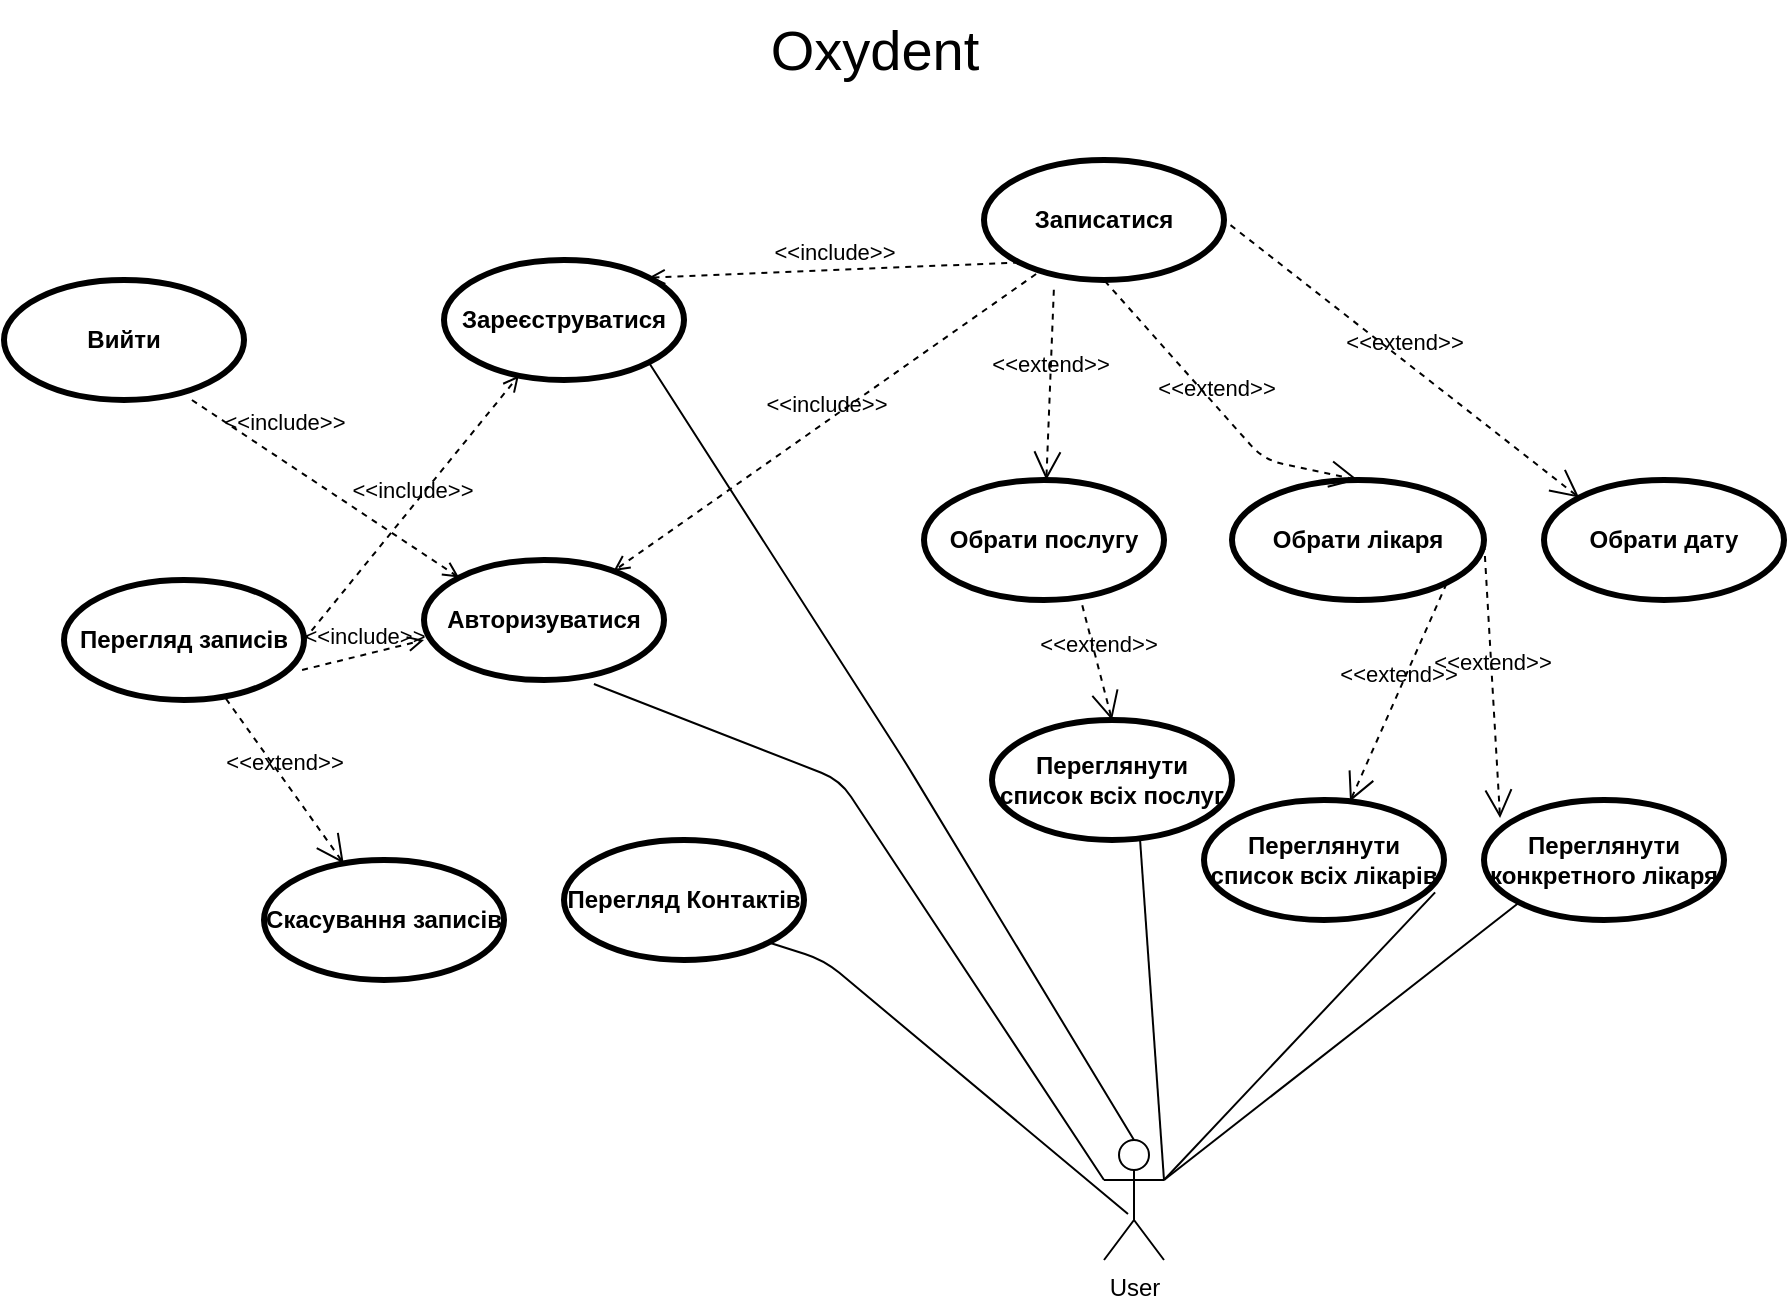 <mxfile version="21.1.8" type="device">
  <diagram id="O5hPFD20txAH4TE5rBMz" name="Page-1">
    <mxGraphModel dx="2261" dy="1961" grid="1" gridSize="10" guides="1" tooltips="1" connect="1" arrows="1" fold="1" page="1" pageScale="1" pageWidth="827" pageHeight="1169" math="0" shadow="0">
      <root>
        <mxCell id="0" />
        <mxCell id="1" parent="0" />
        <mxCell id="Wwt4TTFPboTHNL5r-vn5-5" value="User" style="shape=umlActor;html=1;verticalLabelPosition=bottom;verticalAlign=top;align=center;" parent="1" vertex="1">
          <mxGeometry x="370" y="330" width="30" height="60" as="geometry" />
        </mxCell>
        <mxCell id="Wwt4TTFPboTHNL5r-vn5-7" value="Скасування записів" style="shape=ellipse;html=1;strokeWidth=3;fontStyle=1;whiteSpace=wrap;align=center;perimeter=ellipsePerimeter;" parent="1" vertex="1">
          <mxGeometry x="-50" y="190" width="120" height="60" as="geometry" />
        </mxCell>
        <mxCell id="Wwt4TTFPboTHNL5r-vn5-8" value="Обрати лікаря" style="shape=ellipse;html=1;strokeWidth=3;fontStyle=1;whiteSpace=wrap;align=center;perimeter=ellipsePerimeter;" parent="1" vertex="1">
          <mxGeometry x="434" width="126" height="60" as="geometry" />
        </mxCell>
        <mxCell id="Wwt4TTFPboTHNL5r-vn5-9" value="Зареєструватися" style="shape=ellipse;html=1;strokeWidth=3;fontStyle=1;whiteSpace=wrap;align=center;perimeter=ellipsePerimeter;" parent="1" vertex="1">
          <mxGeometry x="40" y="-110" width="120" height="60" as="geometry" />
        </mxCell>
        <mxCell id="Wwt4TTFPboTHNL5r-vn5-11" value="Переглянути список всіх лікарів" style="shape=ellipse;html=1;strokeWidth=3;fontStyle=1;whiteSpace=wrap;align=center;perimeter=ellipsePerimeter;" parent="1" vertex="1">
          <mxGeometry x="420" y="160" width="120" height="60" as="geometry" />
        </mxCell>
        <mxCell id="Wwt4TTFPboTHNL5r-vn5-12" value="" style="edgeStyle=none;html=1;endArrow=none;verticalAlign=bottom;exitX=1;exitY=0.333;exitDx=0;exitDy=0;exitPerimeter=0;entryX=0.963;entryY=0.77;entryDx=0;entryDy=0;entryPerimeter=0;" parent="1" source="Wwt4TTFPboTHNL5r-vn5-5" target="Wwt4TTFPboTHNL5r-vn5-11" edge="1">
          <mxGeometry width="160" relative="1" as="geometry">
            <mxPoint x="330" y="280" as="sourcePoint" />
            <mxPoint x="490" y="280" as="targetPoint" />
          </mxGeometry>
        </mxCell>
        <mxCell id="Wwt4TTFPboTHNL5r-vn5-14" value="" style="edgeStyle=none;html=1;endArrow=none;verticalAlign=bottom;entryX=1;entryY=1;entryDx=0;entryDy=0;exitX=0.5;exitY=0;exitDx=0;exitDy=0;exitPerimeter=0;" parent="1" target="Wwt4TTFPboTHNL5r-vn5-9" edge="1" source="Wwt4TTFPboTHNL5r-vn5-5">
          <mxGeometry width="160" relative="1" as="geometry">
            <mxPoint x="414" y="280" as="sourcePoint" />
            <mxPoint x="425.56" y="216.2" as="targetPoint" />
            <Array as="points">
              <mxPoint x="270" y="140" />
            </Array>
          </mxGeometry>
        </mxCell>
        <mxCell id="Wwt4TTFPboTHNL5r-vn5-17" value="&lt;font style=&quot;font-size: 28px;&quot;&gt;Oxydent&lt;/font&gt;" style="text;html=1;align=center;verticalAlign=middle;resizable=0;points=[];autosize=1;strokeColor=none;strokeWidth=1;" parent="1" vertex="1">
          <mxGeometry x="190" y="-240" width="130" height="50" as="geometry" />
        </mxCell>
        <mxCell id="Wwt4TTFPboTHNL5r-vn5-18" value="Перегляд записів" style="shape=ellipse;html=1;strokeWidth=3;fontStyle=1;whiteSpace=wrap;align=center;perimeter=ellipsePerimeter;" parent="1" vertex="1">
          <mxGeometry x="-150" y="50" width="120" height="60" as="geometry" />
        </mxCell>
        <mxCell id="Wwt4TTFPboTHNL5r-vn5-21" value="Записатися" style="shape=ellipse;html=1;strokeWidth=3;fontStyle=1;whiteSpace=wrap;align=center;perimeter=ellipsePerimeter;" parent="1" vertex="1">
          <mxGeometry x="310" y="-160" width="120" height="60" as="geometry" />
        </mxCell>
        <mxCell id="Wwt4TTFPboTHNL5r-vn5-22" value="&amp;lt;&amp;lt;include&amp;gt;&amp;gt;" style="edgeStyle=none;html=1;endArrow=open;verticalAlign=bottom;dashed=1;labelBackgroundColor=none;exitX=1;exitY=0.5;exitDx=0;exitDy=0;" parent="1" source="Wwt4TTFPboTHNL5r-vn5-18" target="Wwt4TTFPboTHNL5r-vn5-9" edge="1">
          <mxGeometry width="160" relative="1" as="geometry">
            <mxPoint x="330" y="130" as="sourcePoint" />
            <mxPoint x="490" y="130" as="targetPoint" />
          </mxGeometry>
        </mxCell>
        <mxCell id="Wwt4TTFPboTHNL5r-vn5-23" value="&amp;lt;&amp;lt;include&amp;gt;&amp;gt;" style="edgeStyle=none;html=1;endArrow=open;verticalAlign=bottom;dashed=1;labelBackgroundColor=none;exitX=0;exitY=1;exitDx=0;exitDy=0;entryX=1;entryY=0;entryDx=0;entryDy=0;" parent="1" source="Wwt4TTFPboTHNL5r-vn5-21" target="Wwt4TTFPboTHNL5r-vn5-9" edge="1">
          <mxGeometry width="160" relative="1" as="geometry">
            <mxPoint x="110" y="80" as="sourcePoint" />
            <mxPoint x="160.968" y="84.633" as="targetPoint" />
          </mxGeometry>
        </mxCell>
        <mxCell id="Wwt4TTFPboTHNL5r-vn5-24" value="&amp;lt;&amp;lt;extend&amp;gt;&amp;gt;" style="edgeStyle=none;html=1;startArrow=open;endArrow=none;startSize=12;verticalAlign=bottom;dashed=1;labelBackgroundColor=none;exitX=0.5;exitY=0;exitDx=0;exitDy=0;entryX=0.5;entryY=1;entryDx=0;entryDy=0;" parent="1" source="Wwt4TTFPboTHNL5r-vn5-8" target="Wwt4TTFPboTHNL5r-vn5-21" edge="1">
          <mxGeometry width="160" relative="1" as="geometry">
            <mxPoint x="330" y="130" as="sourcePoint" />
            <mxPoint x="490" y="130" as="targetPoint" />
            <Array as="points">
              <mxPoint x="450" y="-10" />
            </Array>
          </mxGeometry>
        </mxCell>
        <mxCell id="Wwt4TTFPboTHNL5r-vn5-27" value="&amp;lt;&amp;lt;extend&amp;gt;&amp;gt;" style="edgeStyle=none;html=1;startArrow=open;endArrow=none;startSize=12;verticalAlign=bottom;dashed=1;labelBackgroundColor=none;entryX=1;entryY=1;entryDx=0;entryDy=0;" parent="1" source="Wwt4TTFPboTHNL5r-vn5-11" target="Wwt4TTFPboTHNL5r-vn5-8" edge="1">
          <mxGeometry x="-0.009" width="160" relative="1" as="geometry">
            <mxPoint x="513" y="100" as="sourcePoint" />
            <mxPoint x="489" y="30" as="targetPoint" />
            <mxPoint as="offset" />
          </mxGeometry>
        </mxCell>
        <mxCell id="Wwt4TTFPboTHNL5r-vn5-30" value="&amp;lt;&amp;lt;extend&amp;gt;&amp;gt;" style="edgeStyle=none;html=1;startArrow=open;endArrow=none;startSize=12;verticalAlign=bottom;dashed=1;labelBackgroundColor=none;" parent="1" source="Wwt4TTFPboTHNL5r-vn5-7" target="Wwt4TTFPboTHNL5r-vn5-18" edge="1">
          <mxGeometry width="160" relative="1" as="geometry">
            <mxPoint x="70" y="150" as="sourcePoint" />
            <mxPoint x="158.56" y="195.98" as="targetPoint" />
          </mxGeometry>
        </mxCell>
        <mxCell id="Wwt4TTFPboTHNL5r-vn5-31" value="Обрати послугу" style="shape=ellipse;html=1;strokeWidth=3;fontStyle=1;whiteSpace=wrap;align=center;perimeter=ellipsePerimeter;" parent="1" vertex="1">
          <mxGeometry x="280" width="120" height="60" as="geometry" />
        </mxCell>
        <mxCell id="Wwt4TTFPboTHNL5r-vn5-34" value="&amp;lt;&amp;lt;extend&amp;gt;&amp;gt;" style="edgeStyle=none;html=1;startArrow=open;endArrow=none;startSize=12;verticalAlign=bottom;dashed=1;labelBackgroundColor=none;entryX=0.292;entryY=1.033;entryDx=0;entryDy=0;entryPerimeter=0;" parent="1" source="Wwt4TTFPboTHNL5r-vn5-31" target="Wwt4TTFPboTHNL5r-vn5-21" edge="1">
          <mxGeometry width="160" relative="1" as="geometry">
            <mxPoint x="324.83" y="185.613" as="sourcePoint" />
            <mxPoint x="420" y="114.39" as="targetPoint" />
          </mxGeometry>
        </mxCell>
        <mxCell id="lK-obROZZka2F82c3-Fl-15" value="&amp;lt;&amp;lt;extend&amp;gt;&amp;gt;" style="edgeStyle=none;html=1;startArrow=open;endArrow=none;startSize=12;verticalAlign=bottom;dashed=1;labelBackgroundColor=none;entryX=1;entryY=0.5;entryDx=0;entryDy=0;exitX=0.067;exitY=0.15;exitDx=0;exitDy=0;exitPerimeter=0;" edge="1" parent="1" source="lK-obROZZka2F82c3-Fl-16" target="Wwt4TTFPboTHNL5r-vn5-8">
          <mxGeometry x="-0.009" width="160" relative="1" as="geometry">
            <mxPoint x="590" y="170" as="sourcePoint" />
            <mxPoint x="592" y="70" as="targetPoint" />
            <mxPoint as="offset" />
          </mxGeometry>
        </mxCell>
        <mxCell id="lK-obROZZka2F82c3-Fl-16" value="Переглянути конкретного лікаря" style="shape=ellipse;html=1;strokeWidth=3;fontStyle=1;whiteSpace=wrap;align=center;perimeter=ellipsePerimeter;" vertex="1" parent="1">
          <mxGeometry x="560" y="160" width="120" height="60" as="geometry" />
        </mxCell>
        <mxCell id="lK-obROZZka2F82c3-Fl-17" value="&amp;lt;&amp;lt;extend&amp;gt;&amp;gt;" style="edgeStyle=none;html=1;startArrow=open;endArrow=none;startSize=12;verticalAlign=bottom;dashed=1;labelBackgroundColor=none;entryX=1;entryY=0.5;entryDx=0;entryDy=0;exitX=0;exitY=0;exitDx=0;exitDy=0;" edge="1" parent="1" source="lK-obROZZka2F82c3-Fl-18" target="Wwt4TTFPboTHNL5r-vn5-21">
          <mxGeometry x="-0.009" width="160" relative="1" as="geometry">
            <mxPoint x="650" y="110" as="sourcePoint" />
            <mxPoint x="570" y="70" as="targetPoint" />
            <mxPoint as="offset" />
          </mxGeometry>
        </mxCell>
        <mxCell id="lK-obROZZka2F82c3-Fl-18" value="Обрати дату" style="shape=ellipse;html=1;strokeWidth=3;fontStyle=1;whiteSpace=wrap;align=center;perimeter=ellipsePerimeter;" vertex="1" parent="1">
          <mxGeometry x="590" width="120" height="60" as="geometry" />
        </mxCell>
        <mxCell id="lK-obROZZka2F82c3-Fl-19" value="" style="edgeStyle=none;html=1;endArrow=none;verticalAlign=bottom;exitX=1;exitY=0.333;exitDx=0;exitDy=0;exitPerimeter=0;entryX=0;entryY=1;entryDx=0;entryDy=0;" edge="1" parent="1" source="Wwt4TTFPboTHNL5r-vn5-5" target="lK-obROZZka2F82c3-Fl-16">
          <mxGeometry width="160" relative="1" as="geometry">
            <mxPoint x="454" y="290" as="sourcePoint" />
            <mxPoint x="546" y="216" as="targetPoint" />
          </mxGeometry>
        </mxCell>
        <mxCell id="lK-obROZZka2F82c3-Fl-20" value="&amp;lt;&amp;lt;extend&amp;gt;&amp;gt;" style="edgeStyle=none;html=1;startArrow=open;endArrow=none;startSize=12;verticalAlign=bottom;dashed=1;labelBackgroundColor=none;entryX=0.658;entryY=1.033;entryDx=0;entryDy=0;entryPerimeter=0;exitX=0.5;exitY=0;exitDx=0;exitDy=0;" edge="1" parent="1" source="lK-obROZZka2F82c3-Fl-21" target="Wwt4TTFPboTHNL5r-vn5-31">
          <mxGeometry x="-0.009" width="160" relative="1" as="geometry">
            <mxPoint x="370" y="120" as="sourcePoint" />
            <mxPoint x="552" y="61" as="targetPoint" />
            <mxPoint as="offset" />
          </mxGeometry>
        </mxCell>
        <mxCell id="lK-obROZZka2F82c3-Fl-21" value="Переглянути список всіх послуг" style="shape=ellipse;html=1;strokeWidth=3;fontStyle=1;whiteSpace=wrap;align=center;perimeter=ellipsePerimeter;" vertex="1" parent="1">
          <mxGeometry x="314" y="120" width="120" height="60" as="geometry" />
        </mxCell>
        <mxCell id="lK-obROZZka2F82c3-Fl-22" value="" style="edgeStyle=none;html=1;endArrow=none;verticalAlign=bottom;exitX=0;exitY=0.333;exitDx=0;exitDy=0;exitPerimeter=0;entryX=0.708;entryY=1.033;entryDx=0;entryDy=0;entryPerimeter=0;" edge="1" parent="1" source="Wwt4TTFPboTHNL5r-vn5-5" target="lK-obROZZka2F82c3-Fl-23">
          <mxGeometry width="160" relative="1" as="geometry">
            <mxPoint x="382" y="290" as="sourcePoint" />
            <mxPoint x="120" y="80" as="targetPoint" />
            <Array as="points">
              <mxPoint x="238" y="150" />
            </Array>
          </mxGeometry>
        </mxCell>
        <mxCell id="lK-obROZZka2F82c3-Fl-23" value="Авторизуватися" style="shape=ellipse;html=1;strokeWidth=3;fontStyle=1;whiteSpace=wrap;align=center;perimeter=ellipsePerimeter;" vertex="1" parent="1">
          <mxGeometry x="30" y="40" width="120" height="60" as="geometry" />
        </mxCell>
        <mxCell id="lK-obROZZka2F82c3-Fl-24" value="&amp;lt;&amp;lt;include&amp;gt;&amp;gt;" style="edgeStyle=none;html=1;endArrow=open;verticalAlign=bottom;dashed=1;labelBackgroundColor=none;exitX=0.992;exitY=0.75;exitDx=0;exitDy=0;exitPerimeter=0;entryX=0;entryY=0.667;entryDx=0;entryDy=0;entryPerimeter=0;" edge="1" parent="1" source="Wwt4TTFPboTHNL5r-vn5-18" target="lK-obROZZka2F82c3-Fl-23">
          <mxGeometry width="160" relative="1" as="geometry">
            <mxPoint x="-30" y="60" as="sourcePoint" />
            <mxPoint x="82" y="-44" as="targetPoint" />
          </mxGeometry>
        </mxCell>
        <mxCell id="lK-obROZZka2F82c3-Fl-25" value="&amp;lt;&amp;lt;include&amp;gt;&amp;gt;" style="edgeStyle=none;html=1;endArrow=open;verticalAlign=bottom;dashed=1;labelBackgroundColor=none;exitX=0.217;exitY=0.95;exitDx=0;exitDy=0;exitPerimeter=0;" edge="1" parent="1" source="Wwt4TTFPboTHNL5r-vn5-21" target="lK-obROZZka2F82c3-Fl-23">
          <mxGeometry width="160" relative="1" as="geometry">
            <mxPoint x="336" y="-80" as="sourcePoint" />
            <mxPoint x="150" y="-72" as="targetPoint" />
          </mxGeometry>
        </mxCell>
        <mxCell id="lK-obROZZka2F82c3-Fl-26" value="" style="edgeStyle=none;html=1;endArrow=none;verticalAlign=bottom;exitX=0.4;exitY=0.617;exitDx=0;exitDy=0;exitPerimeter=0;entryX=1;entryY=1;entryDx=0;entryDy=0;" edge="1" parent="1" source="Wwt4TTFPboTHNL5r-vn5-5" target="lK-obROZZka2F82c3-Fl-27">
          <mxGeometry width="160" relative="1" as="geometry">
            <mxPoint x="424" y="290" as="sourcePoint" />
            <mxPoint x="120" y="170" as="targetPoint" />
            <Array as="points">
              <mxPoint x="230" y="240" />
            </Array>
          </mxGeometry>
        </mxCell>
        <mxCell id="lK-obROZZka2F82c3-Fl-27" value="Перегляд Контактів" style="shape=ellipse;html=1;strokeWidth=3;fontStyle=1;whiteSpace=wrap;align=center;perimeter=ellipsePerimeter;" vertex="1" parent="1">
          <mxGeometry x="100" y="180" width="120" height="60" as="geometry" />
        </mxCell>
        <mxCell id="lK-obROZZka2F82c3-Fl-28" value="&amp;lt;&amp;lt;include&amp;gt;&amp;gt;" style="edgeStyle=none;html=1;endArrow=open;verticalAlign=bottom;dashed=1;labelBackgroundColor=none;entryX=0;entryY=0;entryDx=0;entryDy=0;exitX=0.783;exitY=1;exitDx=0;exitDy=0;exitPerimeter=0;" edge="1" parent="1" source="lK-obROZZka2F82c3-Fl-29" target="lK-obROZZka2F82c3-Fl-23">
          <mxGeometry x="-0.384" y="9" width="160" relative="1" as="geometry">
            <mxPoint x="-90" y="-20" as="sourcePoint" />
            <mxPoint x="-90" y="-60" as="targetPoint" />
            <mxPoint as="offset" />
          </mxGeometry>
        </mxCell>
        <mxCell id="lK-obROZZka2F82c3-Fl-29" value="Вийти" style="shape=ellipse;html=1;strokeWidth=3;fontStyle=1;whiteSpace=wrap;align=center;perimeter=ellipsePerimeter;" vertex="1" parent="1">
          <mxGeometry x="-180" y="-100" width="120" height="60" as="geometry" />
        </mxCell>
        <mxCell id="lK-obROZZka2F82c3-Fl-31" value="" style="edgeStyle=none;html=1;endArrow=none;verticalAlign=bottom;entryX=0.617;entryY=1;entryDx=0;entryDy=0;exitX=1;exitY=0.333;exitDx=0;exitDy=0;exitPerimeter=0;entryPerimeter=0;" edge="1" parent="1" source="Wwt4TTFPboTHNL5r-vn5-5" target="lK-obROZZka2F82c3-Fl-21">
          <mxGeometry width="160" relative="1" as="geometry">
            <mxPoint x="410" y="360" as="sourcePoint" />
            <mxPoint x="588" y="221" as="targetPoint" />
          </mxGeometry>
        </mxCell>
      </root>
    </mxGraphModel>
  </diagram>
</mxfile>
